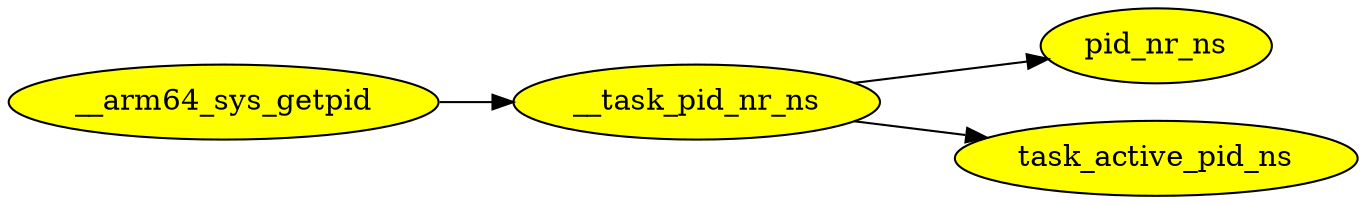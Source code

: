 digraph G {
rankdir=LR; node [style=filled fillcolor=yellow]
"__arm64_sys_getpid"->"__task_pid_nr_ns" [ edgeid = "1"]; 
"__task_pid_nr_ns"->"pid_nr_ns" [ edgeid = "2"]; 
"__task_pid_nr_ns"->"task_active_pid_ns" [ edgeid = "3"]; 
}
